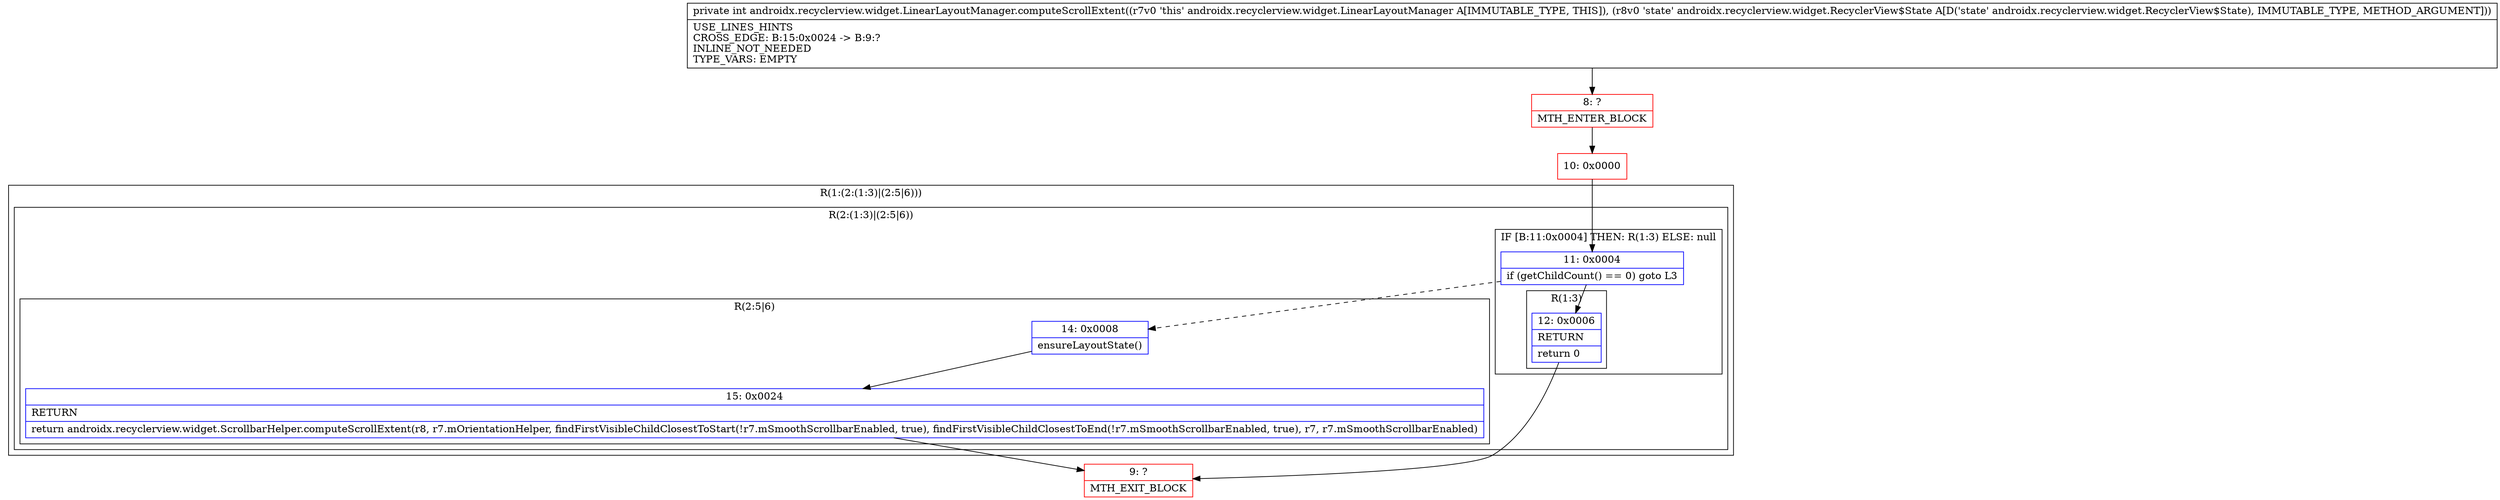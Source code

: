 digraph "CFG forandroidx.recyclerview.widget.LinearLayoutManager.computeScrollExtent(Landroidx\/recyclerview\/widget\/RecyclerView$State;)I" {
subgraph cluster_Region_555875415 {
label = "R(1:(2:(1:3)|(2:5|6)))";
node [shape=record,color=blue];
subgraph cluster_Region_531264623 {
label = "R(2:(1:3)|(2:5|6))";
node [shape=record,color=blue];
subgraph cluster_IfRegion_473420825 {
label = "IF [B:11:0x0004] THEN: R(1:3) ELSE: null";
node [shape=record,color=blue];
Node_11 [shape=record,label="{11\:\ 0x0004|if (getChildCount() == 0) goto L3\l}"];
subgraph cluster_Region_1887166076 {
label = "R(1:3)";
node [shape=record,color=blue];
Node_12 [shape=record,label="{12\:\ 0x0006|RETURN\l|return 0\l}"];
}
}
subgraph cluster_Region_1578522464 {
label = "R(2:5|6)";
node [shape=record,color=blue];
Node_14 [shape=record,label="{14\:\ 0x0008|ensureLayoutState()\l}"];
Node_15 [shape=record,label="{15\:\ 0x0024|RETURN\l|return androidx.recyclerview.widget.ScrollbarHelper.computeScrollExtent(r8, r7.mOrientationHelper, findFirstVisibleChildClosestToStart(!r7.mSmoothScrollbarEnabled, true), findFirstVisibleChildClosestToEnd(!r7.mSmoothScrollbarEnabled, true), r7, r7.mSmoothScrollbarEnabled)\l}"];
}
}
}
Node_8 [shape=record,color=red,label="{8\:\ ?|MTH_ENTER_BLOCK\l}"];
Node_10 [shape=record,color=red,label="{10\:\ 0x0000}"];
Node_9 [shape=record,color=red,label="{9\:\ ?|MTH_EXIT_BLOCK\l}"];
MethodNode[shape=record,label="{private int androidx.recyclerview.widget.LinearLayoutManager.computeScrollExtent((r7v0 'this' androidx.recyclerview.widget.LinearLayoutManager A[IMMUTABLE_TYPE, THIS]), (r8v0 'state' androidx.recyclerview.widget.RecyclerView$State A[D('state' androidx.recyclerview.widget.RecyclerView$State), IMMUTABLE_TYPE, METHOD_ARGUMENT]))  | USE_LINES_HINTS\lCROSS_EDGE: B:15:0x0024 \-\> B:9:?\lINLINE_NOT_NEEDED\lTYPE_VARS: EMPTY\l}"];
MethodNode -> Node_8;Node_11 -> Node_12;
Node_11 -> Node_14[style=dashed];
Node_12 -> Node_9;
Node_14 -> Node_15;
Node_15 -> Node_9;
Node_8 -> Node_10;
Node_10 -> Node_11;
}

